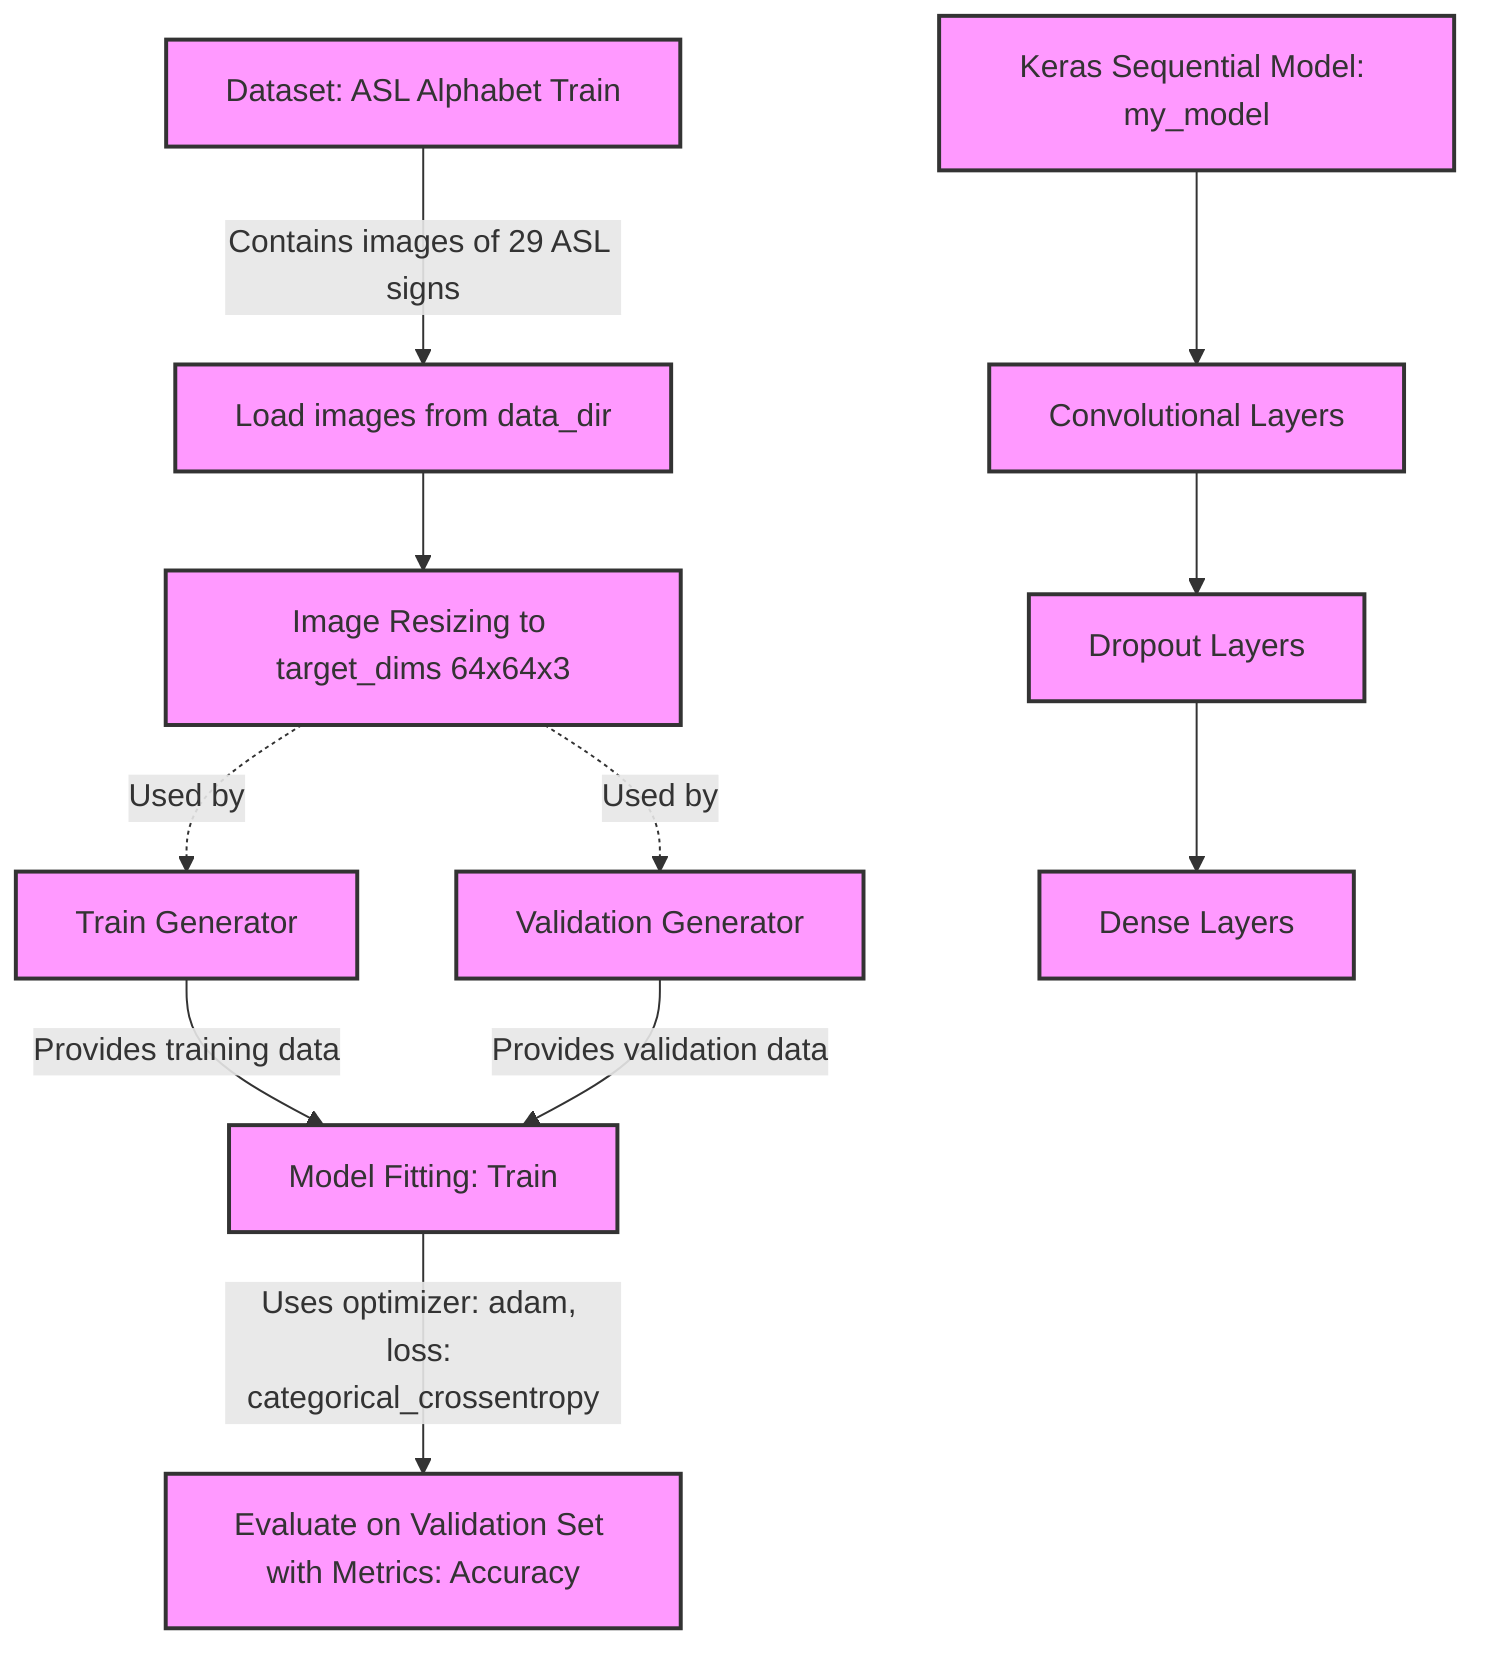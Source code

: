 flowchart TD
    %% Data Source Node
    A["Dataset: ASL Alphabet Train"] -->|Contains images of 29 ASL signs| B["Load images from data_dir"]
    
    %% Data Variables and Generators
    B --> C["Image Resizing to target_dims 64x64x3"]
    C -.->|Used by| D["Train Generator"]
    C -.->|Used by| E["Validation Generator"]
    
    %% Model Definition and Training
    F["Keras Sequential Model: my_model"] --> G["Convolutional Layers"]
    G --> H["Dropout Layers"]
    H --> I["Dense Layers"]
    
    D -->|Provides training data| J["Model Fitting: Train"]
    E -->|Provides validation data| J
    
    J -->|Uses optimizer: adam, loss: categorical_crossentropy| K["Evaluate on Validation Set with Metrics: Accuracy"]

    %% Comments for clarity
    classDef classA fill:#f9f,stroke:#333,stroke-width:2px;
    class A,B,C,D,E,F,G,H,I,J,K classA;